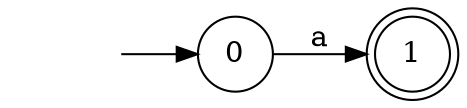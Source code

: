 digraph Automaton {
  rankdir = LR;
node [shape=circle];
  initial [shape=plaintext,label=""];
  initial -> 0
  0 -> 1 [label="a"];
1 [shape=doublecircle]; 
}

